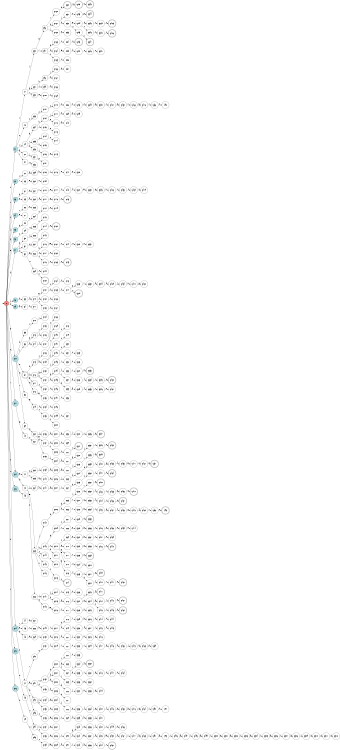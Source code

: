 digraph APTAALF {
__start0 [style = invis, shape = none, label = "", width = 0, height = 0];

rankdir=LR;
size="8,5";

s0 [style="filled", color="black", fillcolor="#ff817b" shape="circle", label="q0"];
s1 [style="filled", color="black", fillcolor="powderblue" shape="circle", label="q1"];
s2 [style="filled", color="black", fillcolor="powderblue" shape="circle", label="q2"];
s3 [style="filled", color="black", fillcolor="powderblue" shape="circle", label="q3"];
s4 [style="filled", color="black", fillcolor="powderblue" shape="circle", label="q4"];
s5 [style="filled", color="black", fillcolor="powderblue" shape="circle", label="q5"];
s6 [style="filled", color="black", fillcolor="powderblue" shape="circle", label="q6"];
s7 [style="filled", color="black", fillcolor="powderblue" shape="circle", label="q7"];
s8 [style="filled", color="black", fillcolor="powderblue" shape="circle", label="q8"];
s9 [style="filled", color="black", fillcolor="powderblue" shape="circle", label="q9"];
s10 [style="filled", color="black", fillcolor="powderblue" shape="circle", label="q10"];
s11 [style="filled", color="black", fillcolor="powderblue" shape="circle", label="q11"];
s12 [style="filled", color="black", fillcolor="powderblue" shape="circle", label="q12"];
s13 [style="filled", color="black", fillcolor="powderblue" shape="circle", label="q13"];
s14 [style="filled", color="black", fillcolor="powderblue" shape="circle", label="q14"];
s15 [style="filled", color="black", fillcolor="powderblue" shape="circle", label="q15"];
s16 [style="filled", color="black", fillcolor="powderblue" shape="circle", label="q16"];
s17 [style="filled", color="black", fillcolor="white" shape="circle", label="q17"];
s18 [style="filled", color="black", fillcolor="white" shape="circle", label="q18"];
s19 [style="filled", color="black", fillcolor="white" shape="circle", label="q19"];
s20 [style="filled", color="black", fillcolor="white" shape="circle", label="q20"];
s21 [style="filled", color="black", fillcolor="white" shape="circle", label="q21"];
s22 [style="filled", color="black", fillcolor="white" shape="circle", label="q22"];
s23 [style="filled", color="black", fillcolor="white" shape="circle", label="q23"];
s24 [style="filled", color="black", fillcolor="white" shape="circle", label="q24"];
s25 [style="filled", color="black", fillcolor="white" shape="circle", label="q25"];
s26 [style="filled", color="black", fillcolor="white" shape="circle", label="q26"];
s27 [style="filled", color="black", fillcolor="white" shape="circle", label="q27"];
s28 [style="filled", color="black", fillcolor="white" shape="circle", label="q28"];
s29 [style="filled", color="black", fillcolor="white" shape="circle", label="q29"];
s30 [style="filled", color="black", fillcolor="white" shape="circle", label="q30"];
s31 [style="filled", color="black", fillcolor="white" shape="circle", label="q31"];
s32 [style="filled", color="black", fillcolor="white" shape="circle", label="q32"];
s33 [style="filled", color="black", fillcolor="white" shape="circle", label="q33"];
s34 [style="filled", color="black", fillcolor="white" shape="circle", label="q34"];
s35 [style="filled", color="black", fillcolor="white" shape="circle", label="q35"];
s36 [style="filled", color="black", fillcolor="white" shape="circle", label="q36"];
s37 [style="rounded,filled", color="black", fillcolor="white" shape="doublecircle", label="q37"];
s38 [style="filled", color="black", fillcolor="white" shape="circle", label="q38"];
s39 [style="filled", color="black", fillcolor="white" shape="circle", label="q39"];
s40 [style="filled", color="black", fillcolor="white" shape="circle", label="q40"];
s41 [style="filled", color="black", fillcolor="white" shape="circle", label="q41"];
s42 [style="filled", color="black", fillcolor="white" shape="circle", label="q42"];
s43 [style="filled", color="black", fillcolor="white" shape="circle", label="q43"];
s44 [style="filled", color="black", fillcolor="white" shape="circle", label="q44"];
s45 [style="filled", color="black", fillcolor="white" shape="circle", label="q45"];
s46 [style="filled", color="black", fillcolor="white" shape="circle", label="q46"];
s47 [style="filled", color="black", fillcolor="white" shape="circle", label="q47"];
s48 [style="filled", color="black", fillcolor="white" shape="circle", label="q48"];
s49 [style="filled", color="black", fillcolor="white" shape="circle", label="q49"];
s50 [style="filled", color="black", fillcolor="white" shape="circle", label="q50"];
s51 [style="filled", color="black", fillcolor="white" shape="circle", label="q51"];
s52 [style="filled", color="black", fillcolor="white" shape="circle", label="q52"];
s53 [style="filled", color="black", fillcolor="white" shape="circle", label="q53"];
s54 [style="filled", color="black", fillcolor="white" shape="circle", label="q54"];
s55 [style="filled", color="black", fillcolor="white" shape="circle", label="q55"];
s56 [style="filled", color="black", fillcolor="white" shape="circle", label="q56"];
s57 [style="filled", color="black", fillcolor="white" shape="circle", label="q57"];
s58 [style="filled", color="black", fillcolor="white" shape="circle", label="q58"];
s59 [style="filled", color="black", fillcolor="white" shape="circle", label="q59"];
s60 [style="filled", color="black", fillcolor="white" shape="circle", label="q60"];
s61 [style="filled", color="black", fillcolor="white" shape="circle", label="q61"];
s62 [style="filled", color="black", fillcolor="white" shape="circle", label="q62"];
s63 [style="filled", color="black", fillcolor="white" shape="circle", label="q63"];
s64 [style="filled", color="black", fillcolor="white" shape="circle", label="q64"];
s65 [style="filled", color="black", fillcolor="white" shape="circle", label="q65"];
s66 [style="filled", color="black", fillcolor="white" shape="circle", label="q66"];
s67 [style="filled", color="black", fillcolor="white" shape="circle", label="q67"];
s68 [style="filled", color="black", fillcolor="white" shape="circle", label="q68"];
s69 [style="filled", color="black", fillcolor="white" shape="circle", label="q69"];
s70 [style="filled", color="black", fillcolor="white" shape="circle", label="q70"];
s71 [style="filled", color="black", fillcolor="white" shape="circle", label="q71"];
s72 [style="filled", color="black", fillcolor="white" shape="circle", label="q72"];
s73 [style="filled", color="black", fillcolor="white" shape="circle", label="q73"];
s74 [style="filled", color="black", fillcolor="white" shape="circle", label="q74"];
s75 [style="filled", color="black", fillcolor="white" shape="circle", label="q75"];
s76 [style="filled", color="black", fillcolor="white" shape="circle", label="q76"];
s77 [style="filled", color="black", fillcolor="white" shape="circle", label="q77"];
s78 [style="filled", color="black", fillcolor="white" shape="circle", label="q78"];
s79 [style="filled", color="black", fillcolor="white" shape="circle", label="q79"];
s80 [style="filled", color="black", fillcolor="white" shape="circle", label="q80"];
s81 [style="filled", color="black", fillcolor="white" shape="circle", label="q81"];
s82 [style="filled", color="black", fillcolor="white" shape="circle", label="q82"];
s83 [style="filled", color="black", fillcolor="white" shape="circle", label="q83"];
s84 [style="filled", color="black", fillcolor="white" shape="circle", label="q84"];
s85 [style="filled", color="black", fillcolor="white" shape="circle", label="q85"];
s86 [style="filled", color="black", fillcolor="white" shape="circle", label="q86"];
s87 [style="filled", color="black", fillcolor="white" shape="circle", label="q87"];
s88 [style="filled", color="black", fillcolor="white" shape="circle", label="q88"];
s89 [style="filled", color="black", fillcolor="white" shape="circle", label="q89"];
s90 [style="filled", color="black", fillcolor="white" shape="circle", label="q90"];
s91 [style="filled", color="black", fillcolor="white" shape="circle", label="q91"];
s92 [style="filled", color="black", fillcolor="white" shape="circle", label="q92"];
s93 [style="filled", color="black", fillcolor="white" shape="circle", label="q93"];
s94 [style="filled", color="black", fillcolor="white" shape="circle", label="q94"];
s95 [style="filled", color="black", fillcolor="white" shape="circle", label="q95"];
s96 [style="filled", color="black", fillcolor="white" shape="circle", label="q96"];
s97 [style="filled", color="black", fillcolor="white" shape="circle", label="q97"];
s98 [style="filled", color="black", fillcolor="white" shape="circle", label="q98"];
s99 [style="filled", color="black", fillcolor="white" shape="circle", label="q99"];
s100 [style="filled", color="black", fillcolor="white" shape="circle", label="q100"];
s101 [style="filled", color="black", fillcolor="white" shape="circle", label="q101"];
s102 [style="filled", color="black", fillcolor="white" shape="circle", label="q102"];
s103 [style="filled", color="black", fillcolor="white" shape="circle", label="q103"];
s104 [style="filled", color="black", fillcolor="white" shape="circle", label="q104"];
s105 [style="filled", color="black", fillcolor="white" shape="circle", label="q105"];
s106 [style="filled", color="black", fillcolor="white" shape="circle", label="q106"];
s107 [style="filled", color="black", fillcolor="white" shape="circle", label="q107"];
s108 [style="filled", color="black", fillcolor="white" shape="circle", label="q108"];
s109 [style="filled", color="black", fillcolor="white" shape="circle", label="q109"];
s110 [style="filled", color="black", fillcolor="white" shape="circle", label="q110"];
s111 [style="filled", color="black", fillcolor="white" shape="circle", label="q111"];
s112 [style="filled", color="black", fillcolor="white" shape="circle", label="q112"];
s113 [style="filled", color="black", fillcolor="white" shape="circle", label="q113"];
s114 [style="filled", color="black", fillcolor="white" shape="circle", label="q114"];
s115 [style="filled", color="black", fillcolor="white" shape="circle", label="q115"];
s116 [style="filled", color="black", fillcolor="white" shape="circle", label="q116"];
s117 [style="filled", color="black", fillcolor="white" shape="circle", label="q117"];
s118 [style="filled", color="black", fillcolor="white" shape="circle", label="q118"];
s119 [style="filled", color="black", fillcolor="white" shape="circle", label="q119"];
s120 [style="rounded,filled", color="black", fillcolor="white" shape="doublecircle", label="q120"];
s121 [style="filled", color="black", fillcolor="white" shape="circle", label="q121"];
s122 [style="filled", color="black", fillcolor="white" shape="circle", label="q122"];
s123 [style="filled", color="black", fillcolor="white" shape="circle", label="q123"];
s124 [style="filled", color="black", fillcolor="white" shape="circle", label="q124"];
s125 [style="filled", color="black", fillcolor="white" shape="circle", label="q125"];
s126 [style="filled", color="black", fillcolor="white" shape="circle", label="q126"];
s127 [style="filled", color="black", fillcolor="white" shape="circle", label="q127"];
s128 [style="filled", color="black", fillcolor="white" shape="circle", label="q128"];
s129 [style="filled", color="black", fillcolor="white" shape="circle", label="q129"];
s130 [style="filled", color="black", fillcolor="white" shape="circle", label="q130"];
s131 [style="filled", color="black", fillcolor="white" shape="circle", label="q131"];
s132 [style="filled", color="black", fillcolor="white" shape="circle", label="q132"];
s133 [style="filled", color="black", fillcolor="white" shape="circle", label="q133"];
s134 [style="filled", color="black", fillcolor="white" shape="circle", label="q134"];
s135 [style="filled", color="black", fillcolor="white" shape="circle", label="q135"];
s136 [style="filled", color="black", fillcolor="white" shape="circle", label="q136"];
s137 [style="filled", color="black", fillcolor="white" shape="circle", label="q137"];
s138 [style="filled", color="black", fillcolor="white" shape="circle", label="q138"];
s139 [style="filled", color="black", fillcolor="white" shape="circle", label="q139"];
s140 [style="filled", color="black", fillcolor="white" shape="circle", label="q140"];
s141 [style="filled", color="black", fillcolor="white" shape="circle", label="q141"];
s142 [style="filled", color="black", fillcolor="white" shape="circle", label="q142"];
s143 [style="filled", color="black", fillcolor="white" shape="circle", label="q143"];
s144 [style="filled", color="black", fillcolor="white" shape="circle", label="q144"];
s145 [style="filled", color="black", fillcolor="white" shape="circle", label="q145"];
s146 [style="filled", color="black", fillcolor="white" shape="circle", label="q146"];
s147 [style="filled", color="black", fillcolor="white" shape="circle", label="q147"];
s148 [style="filled", color="black", fillcolor="white" shape="circle", label="q148"];
s149 [style="filled", color="black", fillcolor="white" shape="circle", label="q149"];
s150 [style="filled", color="black", fillcolor="white" shape="circle", label="q150"];
s151 [style="filled", color="black", fillcolor="white" shape="circle", label="q151"];
s152 [style="filled", color="black", fillcolor="white" shape="circle", label="q152"];
s153 [style="filled", color="black", fillcolor="white" shape="circle", label="q153"];
s154 [style="filled", color="black", fillcolor="white" shape="circle", label="q154"];
s155 [style="filled", color="black", fillcolor="white" shape="circle", label="q155"];
s156 [style="filled", color="black", fillcolor="white" shape="circle", label="q156"];
s157 [style="filled", color="black", fillcolor="white" shape="circle", label="q157"];
s158 [style="filled", color="black", fillcolor="white" shape="circle", label="q158"];
s159 [style="filled", color="black", fillcolor="white" shape="circle", label="q159"];
s160 [style="filled", color="black", fillcolor="white" shape="circle", label="q160"];
s161 [style="filled", color="black", fillcolor="white" shape="circle", label="q161"];
s162 [style="filled", color="black", fillcolor="white" shape="circle", label="q162"];
s163 [style="filled", color="black", fillcolor="white" shape="circle", label="q163"];
s164 [style="filled", color="black", fillcolor="white" shape="circle", label="q164"];
s165 [style="filled", color="black", fillcolor="white" shape="circle", label="q165"];
s166 [style="filled", color="black", fillcolor="white" shape="circle", label="q166"];
s167 [style="filled", color="black", fillcolor="white" shape="circle", label="q167"];
s168 [style="filled", color="black", fillcolor="white" shape="circle", label="q168"];
s169 [style="filled", color="black", fillcolor="white" shape="circle", label="q169"];
s170 [style="filled", color="black", fillcolor="white" shape="circle", label="q170"];
s171 [style="filled", color="black", fillcolor="white" shape="circle", label="q171"];
s172 [style="filled", color="black", fillcolor="white" shape="circle", label="q172"];
s173 [style="filled", color="black", fillcolor="white" shape="circle", label="q173"];
s174 [style="filled", color="black", fillcolor="white" shape="circle", label="q174"];
s175 [style="filled", color="black", fillcolor="white" shape="circle", label="q175"];
s176 [style="filled", color="black", fillcolor="white" shape="circle", label="q176"];
s177 [style="filled", color="black", fillcolor="white" shape="circle", label="q177"];
s178 [style="filled", color="black", fillcolor="white" shape="circle", label="q178"];
s179 [style="filled", color="black", fillcolor="white" shape="circle", label="q179"];
s180 [style="rounded,filled", color="black", fillcolor="white" shape="doublecircle", label="q180"];
s181 [style="filled", color="black", fillcolor="white" shape="circle", label="q181"];
s182 [style="filled", color="black", fillcolor="white" shape="circle", label="q182"];
s183 [style="filled", color="black", fillcolor="white" shape="circle", label="q183"];
s184 [style="filled", color="black", fillcolor="white" shape="circle", label="q184"];
s185 [style="filled", color="black", fillcolor="white" shape="circle", label="q185"];
s186 [style="filled", color="black", fillcolor="white" shape="circle", label="q186"];
s187 [style="filled", color="black", fillcolor="white" shape="circle", label="q187"];
s188 [style="filled", color="black", fillcolor="white" shape="circle", label="q188"];
s189 [style="filled", color="black", fillcolor="white" shape="circle", label="q189"];
s190 [style="filled", color="black", fillcolor="white" shape="circle", label="q190"];
s191 [style="filled", color="black", fillcolor="white" shape="circle", label="q191"];
s192 [style="filled", color="black", fillcolor="white" shape="circle", label="q192"];
s193 [style="filled", color="black", fillcolor="white" shape="circle", label="q193"];
s194 [style="filled", color="black", fillcolor="white" shape="circle", label="q194"];
s195 [style="filled", color="black", fillcolor="white" shape="circle", label="q195"];
s196 [style="filled", color="black", fillcolor="white" shape="circle", label="q196"];
s197 [style="filled", color="black", fillcolor="white" shape="circle", label="q197"];
s198 [style="filled", color="black", fillcolor="white" shape="circle", label="q198"];
s199 [style="filled", color="black", fillcolor="white" shape="circle", label="q199"];
s200 [style="filled", color="black", fillcolor="white" shape="circle", label="q200"];
s201 [style="filled", color="black", fillcolor="white" shape="circle", label="q201"];
s202 [style="filled", color="black", fillcolor="white" shape="circle", label="q202"];
s203 [style="filled", color="black", fillcolor="white" shape="circle", label="q203"];
s204 [style="filled", color="black", fillcolor="white" shape="circle", label="q204"];
s205 [style="filled", color="black", fillcolor="white" shape="circle", label="q205"];
s206 [style="filled", color="black", fillcolor="white" shape="circle", label="q206"];
s207 [style="filled", color="black", fillcolor="white" shape="circle", label="q207"];
s208 [style="filled", color="black", fillcolor="white" shape="circle", label="q208"];
s209 [style="filled", color="black", fillcolor="white" shape="circle", label="q209"];
s210 [style="filled", color="black", fillcolor="white" shape="circle", label="q210"];
s211 [style="filled", color="black", fillcolor="white" shape="circle", label="q211"];
s212 [style="filled", color="black", fillcolor="white" shape="circle", label="q212"];
s213 [style="filled", color="black", fillcolor="white" shape="circle", label="q213"];
s214 [style="filled", color="black", fillcolor="white" shape="circle", label="q214"];
s215 [style="filled", color="black", fillcolor="white" shape="circle", label="q215"];
s216 [style="filled", color="black", fillcolor="white" shape="circle", label="q216"];
s217 [style="filled", color="black", fillcolor="white" shape="circle", label="q217"];
s218 [style="filled", color="black", fillcolor="white" shape="circle", label="q218"];
s219 [style="filled", color="black", fillcolor="white" shape="circle", label="q219"];
s220 [style="filled", color="black", fillcolor="white" shape="circle", label="q220"];
s221 [style="filled", color="black", fillcolor="white" shape="circle", label="q221"];
s222 [style="filled", color="black", fillcolor="white" shape="circle", label="q222"];
s223 [style="filled", color="black", fillcolor="white" shape="circle", label="q223"];
s224 [style="filled", color="black", fillcolor="white" shape="circle", label="q224"];
s225 [style="filled", color="black", fillcolor="white" shape="circle", label="q225"];
s226 [style="filled", color="black", fillcolor="white" shape="circle", label="q226"];
s227 [style="filled", color="black", fillcolor="white" shape="circle", label="q227"];
s228 [style="filled", color="black", fillcolor="white" shape="circle", label="q228"];
s229 [style="filled", color="black", fillcolor="white" shape="circle", label="q229"];
s230 [style="rounded,filled", color="black", fillcolor="white" shape="doublecircle", label="q230"];
s231 [style="filled", color="black", fillcolor="white" shape="circle", label="q231"];
s232 [style="filled", color="black", fillcolor="white" shape="circle", label="q232"];
s233 [style="filled", color="black", fillcolor="white" shape="circle", label="q233"];
s234 [style="filled", color="black", fillcolor="white" shape="circle", label="q234"];
s235 [style="filled", color="black", fillcolor="white" shape="circle", label="q235"];
s236 [style="filled", color="black", fillcolor="white" shape="circle", label="q236"];
s237 [style="filled", color="black", fillcolor="white" shape="circle", label="q237"];
s238 [style="filled", color="black", fillcolor="white" shape="circle", label="q238"];
s239 [style="filled", color="black", fillcolor="white" shape="circle", label="q239"];
s240 [style="filled", color="black", fillcolor="white" shape="circle", label="q240"];
s241 [style="filled", color="black", fillcolor="white" shape="circle", label="q241"];
s242 [style="filled", color="black", fillcolor="white" shape="circle", label="q242"];
s243 [style="rounded,filled", color="black", fillcolor="white" shape="doublecircle", label="q243"];
s244 [style="filled", color="black", fillcolor="white" shape="circle", label="q244"];
s245 [style="rounded,filled", color="black", fillcolor="white" shape="doublecircle", label="q245"];
s246 [style="filled", color="black", fillcolor="white" shape="circle", label="q246"];
s247 [style="filled", color="black", fillcolor="white" shape="circle", label="q247"];
s248 [style="filled", color="black", fillcolor="white" shape="circle", label="q248"];
s249 [style="filled", color="black", fillcolor="white" shape="circle", label="q249"];
s250 [style="filled", color="black", fillcolor="white" shape="circle", label="q250"];
s251 [style="filled", color="black", fillcolor="white" shape="circle", label="q251"];
s252 [style="filled", color="black", fillcolor="white" shape="circle", label="q252"];
s253 [style="filled", color="black", fillcolor="white" shape="circle", label="q253"];
s254 [style="filled", color="black", fillcolor="white" shape="circle", label="q254"];
s255 [style="filled", color="black", fillcolor="white" shape="circle", label="q255"];
s256 [style="filled", color="black", fillcolor="white" shape="circle", label="q256"];
s257 [style="filled", color="black", fillcolor="white" shape="circle", label="q257"];
s258 [style="filled", color="black", fillcolor="white" shape="circle", label="q258"];
s259 [style="filled", color="black", fillcolor="white" shape="circle", label="q259"];
s260 [style="filled", color="black", fillcolor="white" shape="circle", label="q260"];
s261 [style="filled", color="black", fillcolor="white" shape="circle", label="q261"];
s262 [style="filled", color="black", fillcolor="white" shape="circle", label="q262"];
s263 [style="filled", color="black", fillcolor="white" shape="circle", label="q263"];
s264 [style="filled", color="black", fillcolor="white" shape="circle", label="q264"];
s265 [style="filled", color="black", fillcolor="white" shape="circle", label="q265"];
s266 [style="filled", color="black", fillcolor="white" shape="circle", label="q266"];
s267 [style="filled", color="black", fillcolor="white" shape="circle", label="q267"];
s268 [style="filled", color="black", fillcolor="white" shape="circle", label="q268"];
s269 [style="filled", color="black", fillcolor="white" shape="circle", label="q269"];
s270 [style="filled", color="black", fillcolor="white" shape="circle", label="q270"];
s271 [style="filled", color="black", fillcolor="white" shape="circle", label="q271"];
s272 [style="filled", color="black", fillcolor="white" shape="circle", label="q272"];
s273 [style="filled", color="black", fillcolor="white" shape="circle", label="q273"];
s274 [style="rounded,filled", color="black", fillcolor="white" shape="doublecircle", label="q274"];
s275 [style="filled", color="black", fillcolor="white" shape="circle", label="q275"];
s276 [style="filled", color="black", fillcolor="white" shape="circle", label="q276"];
s277 [style="filled", color="black", fillcolor="white" shape="circle", label="q277"];
s278 [style="filled", color="black", fillcolor="white" shape="circle", label="q278"];
s279 [style="filled", color="black", fillcolor="white" shape="circle", label="q279"];
s280 [style="filled", color="black", fillcolor="white" shape="circle", label="q280"];
s281 [style="filled", color="black", fillcolor="white" shape="circle", label="q281"];
s282 [style="filled", color="black", fillcolor="white" shape="circle", label="q282"];
s283 [style="filled", color="black", fillcolor="white" shape="circle", label="q283"];
s284 [style="filled", color="black", fillcolor="white" shape="circle", label="q284"];
s285 [style="filled", color="black", fillcolor="white" shape="circle", label="q285"];
s286 [style="filled", color="black", fillcolor="white" shape="circle", label="q286"];
s287 [style="filled", color="black", fillcolor="white" shape="circle", label="q287"];
s288 [style="filled", color="black", fillcolor="white" shape="circle", label="q288"];
s289 [style="filled", color="black", fillcolor="white" shape="circle", label="q289"];
s290 [style="filled", color="black", fillcolor="white" shape="circle", label="q290"];
s291 [style="filled", color="black", fillcolor="white" shape="circle", label="q291"];
s292 [style="rounded,filled", color="black", fillcolor="white" shape="doublecircle", label="q292"];
s293 [style="filled", color="black", fillcolor="white" shape="circle", label="q293"];
s294 [style="filled", color="black", fillcolor="white" shape="circle", label="q294"];
s295 [style="filled", color="black", fillcolor="white" shape="circle", label="q295"];
s296 [style="rounded,filled", color="black", fillcolor="white" shape="doublecircle", label="q296"];
s297 [style="filled", color="black", fillcolor="white" shape="circle", label="q297"];
s298 [style="filled", color="black", fillcolor="white" shape="circle", label="q298"];
s299 [style="filled", color="black", fillcolor="white" shape="circle", label="q299"];
s300 [style="filled", color="black", fillcolor="white" shape="circle", label="q300"];
s301 [style="filled", color="black", fillcolor="white" shape="circle", label="q301"];
s302 [style="filled", color="black", fillcolor="white" shape="circle", label="q302"];
s303 [style="filled", color="black", fillcolor="white" shape="circle", label="q303"];
s304 [style="rounded,filled", color="black", fillcolor="white" shape="doublecircle", label="q304"];
s305 [style="filled", color="black", fillcolor="white" shape="circle", label="q305"];
s306 [style="filled", color="black", fillcolor="white" shape="circle", label="q306"];
s307 [style="filled", color="black", fillcolor="white" shape="circle", label="q307"];
s308 [style="filled", color="black", fillcolor="white" shape="circle", label="q308"];
s309 [style="filled", color="black", fillcolor="white" shape="circle", label="q309"];
s310 [style="filled", color="black", fillcolor="white" shape="circle", label="q310"];
s311 [style="rounded,filled", color="black", fillcolor="white" shape="doublecircle", label="q311"];
s312 [style="filled", color="black", fillcolor="white" shape="circle", label="q312"];
s313 [style="filled", color="black", fillcolor="white" shape="circle", label="q313"];
s314 [style="filled", color="black", fillcolor="white" shape="circle", label="q314"];
s315 [style="filled", color="black", fillcolor="white" shape="circle", label="q315"];
s316 [style="filled", color="black", fillcolor="white" shape="circle", label="q316"];
s317 [style="filled", color="black", fillcolor="white" shape="circle", label="q317"];
s318 [style="filled", color="black", fillcolor="white" shape="circle", label="q318"];
s319 [style="filled", color="black", fillcolor="white" shape="circle", label="q319"];
s320 [style="filled", color="black", fillcolor="white" shape="circle", label="q320"];
s321 [style="filled", color="black", fillcolor="white" shape="circle", label="q321"];
s322 [style="filled", color="black", fillcolor="white" shape="circle", label="q322"];
s323 [style="filled", color="black", fillcolor="white" shape="circle", label="q323"];
s324 [style="filled", color="black", fillcolor="white" shape="circle", label="q324"];
s325 [style="filled", color="black", fillcolor="white" shape="circle", label="q325"];
s326 [style="filled", color="black", fillcolor="white" shape="circle", label="q326"];
s327 [style="filled", color="black", fillcolor="white" shape="circle", label="q327"];
s328 [style="filled", color="black", fillcolor="white" shape="circle", label="q328"];
s329 [style="filled", color="black", fillcolor="white" shape="circle", label="q329"];
s330 [style="filled", color="black", fillcolor="white" shape="circle", label="q330"];
s331 [style="filled", color="black", fillcolor="white" shape="circle", label="q331"];
s332 [style="filled", color="black", fillcolor="white" shape="circle", label="q332"];
s333 [style="filled", color="black", fillcolor="white" shape="circle", label="q333"];
s334 [style="filled", color="black", fillcolor="white" shape="circle", label="q334"];
s335 [style="filled", color="black", fillcolor="white" shape="circle", label="q335"];
s336 [style="filled", color="black", fillcolor="white" shape="circle", label="q336"];
s337 [style="filled", color="black", fillcolor="white" shape="circle", label="q337"];
s338 [style="filled", color="black", fillcolor="white" shape="circle", label="q338"];
s339 [style="filled", color="black", fillcolor="white" shape="circle", label="q339"];
s340 [style="filled", color="black", fillcolor="white" shape="circle", label="q340"];
s341 [style="filled", color="black", fillcolor="white" shape="circle", label="q341"];
s342 [style="filled", color="black", fillcolor="white" shape="circle", label="q342"];
s343 [style="rounded,filled", color="black", fillcolor="white" shape="doublecircle", label="q343"];
s344 [style="rounded,filled", color="black", fillcolor="white" shape="doublecircle", label="q344"];
s345 [style="filled", color="black", fillcolor="white" shape="circle", label="q345"];
s346 [style="filled", color="black", fillcolor="white" shape="circle", label="q346"];
s347 [style="rounded,filled", color="black", fillcolor="white" shape="doublecircle", label="q347"];
s348 [style="filled", color="black", fillcolor="white" shape="circle", label="q348"];
s349 [style="filled", color="black", fillcolor="white" shape="circle", label="q349"];
s350 [style="filled", color="black", fillcolor="white" shape="circle", label="q350"];
s351 [style="filled", color="black", fillcolor="white" shape="circle", label="q351"];
s352 [style="filled", color="black", fillcolor="white" shape="circle", label="q352"];
s353 [style="rounded,filled", color="black", fillcolor="white" shape="doublecircle", label="q353"];
s354 [style="filled", color="black", fillcolor="white" shape="circle", label="q354"];
s355 [style="filled", color="black", fillcolor="white" shape="circle", label="q355"];
s356 [style="filled", color="black", fillcolor="white" shape="circle", label="q356"];
s357 [style="filled", color="black", fillcolor="white" shape="circle", label="q357"];
s358 [style="filled", color="black", fillcolor="white" shape="circle", label="q358"];
s359 [style="filled", color="black", fillcolor="white" shape="circle", label="q359"];
s360 [style="filled", color="black", fillcolor="white" shape="circle", label="q360"];
s361 [style="filled", color="black", fillcolor="white" shape="circle", label="q361"];
s362 [style="filled", color="black", fillcolor="white" shape="circle", label="q362"];
s363 [style="filled", color="black", fillcolor="white" shape="circle", label="q363"];
s364 [style="filled", color="black", fillcolor="white" shape="circle", label="q364"];
s365 [style="rounded,filled", color="black", fillcolor="white" shape="doublecircle", label="q365"];
s366 [style="filled", color="black", fillcolor="white" shape="circle", label="q366"];
s367 [style="filled", color="black", fillcolor="white" shape="circle", label="q367"];
s368 [style="filled", color="black", fillcolor="white" shape="circle", label="q368"];
s369 [style="rounded,filled", color="black", fillcolor="white" shape="doublecircle", label="q369"];
s370 [style="filled", color="black", fillcolor="white" shape="circle", label="q370"];
s371 [style="filled", color="black", fillcolor="white" shape="circle", label="q371"];
s372 [style="filled", color="black", fillcolor="white" shape="circle", label="q372"];
s373 [style="filled", color="black", fillcolor="white" shape="circle", label="q373"];
s374 [style="filled", color="black", fillcolor="white" shape="circle", label="q374"];
s375 [style="filled", color="black", fillcolor="white" shape="circle", label="q375"];
s376 [style="filled", color="black", fillcolor="white" shape="circle", label="q376"];
s377 [style="filled", color="black", fillcolor="white" shape="circle", label="q377"];
s378 [style="filled", color="black", fillcolor="white" shape="circle", label="q378"];
s379 [style="filled", color="black", fillcolor="white" shape="circle", label="q379"];
s380 [style="rounded,filled", color="black", fillcolor="white" shape="doublecircle", label="q380"];
s381 [style="filled", color="black", fillcolor="white" shape="circle", label="q381"];
s382 [style="filled", color="black", fillcolor="white" shape="circle", label="q382"];
s383 [style="filled", color="black", fillcolor="white" shape="circle", label="q383"];
s384 [style="filled", color="black", fillcolor="white" shape="circle", label="q384"];
s385 [style="filled", color="black", fillcolor="white" shape="circle", label="q385"];
s386 [style="filled", color="black", fillcolor="white" shape="circle", label="q386"];
s387 [style="filled", color="black", fillcolor="white" shape="circle", label="q387"];
s388 [style="filled", color="black", fillcolor="white" shape="circle", label="q388"];
s389 [style="filled", color="black", fillcolor="white" shape="circle", label="q389"];
s390 [style="filled", color="black", fillcolor="white" shape="circle", label="q390"];
s391 [style="filled", color="black", fillcolor="white" shape="circle", label="q391"];
s392 [style="filled", color="black", fillcolor="white" shape="circle", label="q392"];
s393 [style="filled", color="black", fillcolor="white" shape="circle", label="q393"];
s394 [style="filled", color="black", fillcolor="white" shape="circle", label="q394"];
s395 [style="filled", color="black", fillcolor="white" shape="circle", label="q395"];
s396 [style="filled", color="black", fillcolor="white" shape="circle", label="q396"];
s397 [style="rounded,filled", color="black", fillcolor="white" shape="doublecircle", label="q397"];
s398 [style="filled", color="black", fillcolor="white" shape="circle", label="q398"];
s399 [style="rounded,filled", color="black", fillcolor="white" shape="doublecircle", label="q399"];
s400 [style="filled", color="black", fillcolor="white" shape="circle", label="q400"];
s401 [style="filled", color="black", fillcolor="white" shape="circle", label="q401"];
s402 [style="rounded,filled", color="black", fillcolor="white" shape="doublecircle", label="q402"];
s403 [style="filled", color="black", fillcolor="white" shape="circle", label="q403"];
s404 [style="filled", color="black", fillcolor="white" shape="circle", label="q404"];
s405 [style="filled", color="black", fillcolor="white" shape="circle", label="q405"];
s406 [style="filled", color="black", fillcolor="white" shape="circle", label="q406"];
s407 [style="filled", color="black", fillcolor="white" shape="circle", label="q407"];
s408 [style="filled", color="black", fillcolor="white" shape="circle", label="q408"];
s409 [style="rounded,filled", color="black", fillcolor="white" shape="doublecircle", label="q409"];
s410 [style="filled", color="black", fillcolor="white" shape="circle", label="q410"];
s411 [style="rounded,filled", color="black", fillcolor="white" shape="doublecircle", label="q411"];
s412 [style="filled", color="black", fillcolor="white" shape="circle", label="q412"];
s413 [style="filled", color="black", fillcolor="white" shape="circle", label="q413"];
s414 [style="filled", color="black", fillcolor="white" shape="circle", label="q414"];
s415 [style="filled", color="black", fillcolor="white" shape="circle", label="q415"];
s416 [style="filled", color="black", fillcolor="white" shape="circle", label="q416"];
s417 [style="filled", color="black", fillcolor="white" shape="circle", label="q417"];
s418 [style="filled", color="black", fillcolor="white" shape="circle", label="q418"];
s419 [style="filled", color="black", fillcolor="white" shape="circle", label="q419"];
s420 [style="filled", color="black", fillcolor="white" shape="circle", label="q420"];
s421 [style="filled", color="black", fillcolor="white" shape="circle", label="q421"];
s422 [style="filled", color="black", fillcolor="white" shape="circle", label="q422"];
s423 [style="filled", color="black", fillcolor="white" shape="circle", label="q423"];
s424 [style="filled", color="black", fillcolor="white" shape="circle", label="q424"];
s425 [style="rounded,filled", color="black", fillcolor="white" shape="doublecircle", label="q425"];
s426 [style="rounded,filled", color="black", fillcolor="white" shape="doublecircle", label="q426"];
s427 [style="filled", color="black", fillcolor="white" shape="circle", label="q427"];
s428 [style="filled", color="black", fillcolor="white" shape="circle", label="q428"];
s429 [style="filled", color="black", fillcolor="white" shape="circle", label="q429"];
s430 [style="rounded,filled", color="black", fillcolor="white" shape="doublecircle", label="q430"];
s431 [style="filled", color="black", fillcolor="white" shape="circle", label="q431"];
s432 [style="rounded,filled", color="black", fillcolor="white" shape="doublecircle", label="q432"];
s433 [style="filled", color="black", fillcolor="white" shape="circle", label="q433"];
s434 [style="rounded,filled", color="black", fillcolor="white" shape="doublecircle", label="q434"];
s435 [style="filled", color="black", fillcolor="white" shape="circle", label="q435"];
s436 [style="filled", color="black", fillcolor="white" shape="circle", label="q436"];
s437 [style="filled", color="black", fillcolor="white" shape="circle", label="q437"];
s438 [style="filled", color="black", fillcolor="white" shape="circle", label="q438"];
s439 [style="filled", color="black", fillcolor="white" shape="circle", label="q439"];
s440 [style="rounded,filled", color="black", fillcolor="white" shape="doublecircle", label="q440"];
s441 [style="filled", color="black", fillcolor="white" shape="circle", label="q441"];
s442 [style="filled", color="black", fillcolor="white" shape="circle", label="q442"];
s443 [style="filled", color="black", fillcolor="white" shape="circle", label="q443"];
s444 [style="filled", color="black", fillcolor="white" shape="circle", label="q444"];
s445 [style="filled", color="black", fillcolor="white" shape="circle", label="q445"];
s446 [style="filled", color="black", fillcolor="white" shape="circle", label="q446"];
s447 [style="filled", color="black", fillcolor="white" shape="circle", label="q447"];
s448 [style="filled", color="black", fillcolor="white" shape="circle", label="q448"];
s449 [style="filled", color="black", fillcolor="white" shape="circle", label="q449"];
s450 [style="filled", color="black", fillcolor="white" shape="circle", label="q450"];
s451 [style="rounded,filled", color="black", fillcolor="white" shape="doublecircle", label="q451"];
s452 [style="filled", color="black", fillcolor="white" shape="circle", label="q452"];
s453 [style="filled", color="black", fillcolor="white" shape="circle", label="q453"];
s454 [style="filled", color="black", fillcolor="white" shape="circle", label="q454"];
s455 [style="filled", color="black", fillcolor="white" shape="circle", label="q455"];
s456 [style="filled", color="black", fillcolor="white" shape="circle", label="q456"];
s457 [style="rounded,filled", color="black", fillcolor="white" shape="doublecircle", label="q457"];
s458 [style="filled", color="black", fillcolor="white" shape="circle", label="q458"];
s459 [style="filled", color="black", fillcolor="white" shape="circle", label="q459"];
s460 [style="rounded,filled", color="black", fillcolor="white" shape="doublecircle", label="q460"];
s461 [style="rounded,filled", color="black", fillcolor="white" shape="doublecircle", label="q461"];
s462 [style="rounded,filled", color="black", fillcolor="white" shape="doublecircle", label="q462"];
s463 [style="filled", color="black", fillcolor="white" shape="circle", label="q463"];
s464 [style="filled", color="black", fillcolor="white" shape="circle", label="q464"];
s465 [style="filled", color="black", fillcolor="white" shape="circle", label="q465"];
s466 [style="filled", color="black", fillcolor="white" shape="circle", label="q466"];
s467 [style="filled", color="black", fillcolor="white" shape="circle", label="q467"];
s468 [style="filled", color="black", fillcolor="white" shape="circle", label="q468"];
s469 [style="filled", color="black", fillcolor="white" shape="circle", label="q469"];
s470 [style="filled", color="black", fillcolor="white" shape="circle", label="q470"];
s471 [style="filled", color="black", fillcolor="white" shape="circle", label="q471"];
s472 [style="rounded,filled", color="black", fillcolor="white" shape="doublecircle", label="q472"];
s473 [style="filled", color="black", fillcolor="white" shape="circle", label="q473"];
s474 [style="filled", color="black", fillcolor="white" shape="circle", label="q474"];
s475 [style="filled", color="black", fillcolor="white" shape="circle", label="q475"];
s476 [style="filled", color="black", fillcolor="white" shape="circle", label="q476"];
s477 [style="filled", color="black", fillcolor="white" shape="circle", label="q477"];
s478 [style="filled", color="black", fillcolor="white" shape="circle", label="q478"];
s479 [style="filled", color="black", fillcolor="white" shape="circle", label="q479"];
s480 [style="filled", color="black", fillcolor="white" shape="circle", label="q480"];
s481 [style="filled", color="black", fillcolor="white" shape="circle", label="q481"];
s482 [style="filled", color="black", fillcolor="white" shape="circle", label="q482"];
s483 [style="filled", color="black", fillcolor="white" shape="circle", label="q483"];
s484 [style="filled", color="black", fillcolor="white" shape="circle", label="q484"];
s485 [style="filled", color="black", fillcolor="white" shape="circle", label="q485"];
s486 [style="filled", color="black", fillcolor="white" shape="circle", label="q486"];
s487 [style="rounded,filled", color="black", fillcolor="white" shape="doublecircle", label="q487"];
s488 [style="filled", color="black", fillcolor="white" shape="circle", label="q488"];
s489 [style="filled", color="black", fillcolor="white" shape="circle", label="q489"];
s490 [style="filled", color="black", fillcolor="white" shape="circle", label="q490"];
s491 [style="filled", color="black", fillcolor="white" shape="circle", label="q491"];
s492 [style="filled", color="black", fillcolor="white" shape="circle", label="q492"];
s493 [style="rounded,filled", color="black", fillcolor="white" shape="doublecircle", label="q493"];
s494 [style="filled", color="black", fillcolor="white" shape="circle", label="q494"];
s495 [style="filled", color="black", fillcolor="white" shape="circle", label="q495"];
s496 [style="filled", color="black", fillcolor="white" shape="circle", label="q496"];
s497 [style="filled", color="black", fillcolor="white" shape="circle", label="q497"];
s498 [style="filled", color="black", fillcolor="white" shape="circle", label="q498"];
s499 [style="filled", color="black", fillcolor="white" shape="circle", label="q499"];
s500 [style="filled", color="black", fillcolor="white" shape="circle", label="q500"];
s501 [style="filled", color="black", fillcolor="white" shape="circle", label="q501"];
s502 [style="filled", color="black", fillcolor="white" shape="circle", label="q502"];
s503 [style="filled", color="black", fillcolor="white" shape="circle", label="q503"];
s504 [style="filled", color="black", fillcolor="white" shape="circle", label="q504"];
s505 [style="filled", color="black", fillcolor="white" shape="circle", label="q505"];
s506 [style="filled", color="black", fillcolor="white" shape="circle", label="q506"];
s507 [style="filled", color="black", fillcolor="white" shape="circle", label="q507"];
s508 [style="filled", color="black", fillcolor="white" shape="circle", label="q508"];
s509 [style="filled", color="black", fillcolor="white" shape="circle", label="q509"];
s510 [style="filled", color="black", fillcolor="white" shape="circle", label="q510"];
s511 [style="filled", color="black", fillcolor="white" shape="circle", label="q511"];
s512 [style="filled", color="black", fillcolor="white" shape="circle", label="q512"];
subgraph cluster_main { 
	graph [pad=".75", ranksep="0.15", nodesep="0.15"];
	 style=invis; 
	__start0 -> s0 [penwidth=2];
}
s0 -> s1 [label="0"];
s0 -> s2 [label="1"];
s0 -> s3 [label="2"];
s0 -> s4 [label="4"];
s0 -> s5 [label="6"];
s0 -> s6 [label="e"];
s0 -> s7 [label="h"];
s0 -> s8 [label="j"];
s0 -> s9 [label="n"];
s0 -> s10 [label="p"];
s0 -> s11 [label="q"];
s0 -> s12 [label="r"];
s0 -> s13 [label="s"];
s0 -> s14 [label="u"];
s0 -> s15 [label="x"];
s0 -> s16 [label="z"];
s1 -> s17 [label="1"];
s1 -> s18 [label="2"];
s1 -> s19 [label="4"];
s1 -> s20 [label="5"];
s1 -> s21 [label="7"];
s2 -> s22 [label="4"];
s2 -> s23 [label="7"];
s3 -> s24 [label="3"];
s3 -> s25 [label="8"];
s4 -> s26 [label="1"];
s4 -> s27 [label="e"];
s5 -> s28 [label="3"];
s6 -> s29 [label="s"];
s7 -> s30 [label="5"];
s7 -> s31 [label="j"];
s7 -> s32 [label="k"];
s8 -> s33 [label="h"];
s9 -> s34 [label="5"];
s10 -> s35 [label="h"];
s10 -> s36 [label="j"];
s10 -> s37 [label="n"];
s10 -> s38 [label="q"];
s10 -> s39 [label="r"];
s11 -> s40 [label="m"];
s12 -> s41 [label="p"];
s12 -> s42 [label="q"];
s13 -> s43 [label="u"];
s14 -> s44 [label="7"];
s14 -> s45 [label="e"];
s14 -> s46 [label="g"];
s14 -> s47 [label="s"];
s15 -> s48 [label="w"];
s16 -> s49 [label="x"];
s17 -> s50 [label="4"];
s17 -> s51 [label="5"];
s17 -> s52 [label="7"];
s18 -> s53 [label="0"];
s19 -> s54 [label="5"];
s19 -> s55 [label="7"];
s19 -> s56 [label="h"];
s20 -> s57 [label="j"];
s21 -> s58 [label="s"];
s22 -> s59 [label="5"];
s23 -> s60 [label="e"];
s24 -> s61 [label="6"];
s25 -> s62 [label="9"];
s26 -> s63 [label="0"];
s28 -> s64 [label="2"];
s29 -> s65 [label="t"];
s30 -> s66 [label="4"];
s31 -> s67 [label="n"];
s32 -> s68 [label="m"];
s32 -> s69 [label="s"];
s33 -> s70 [label="k"];
s34 -> s71 [label="0"];
s35 -> s72 [label="4"];
s36 -> s73 [label="5"];
s36 -> s74 [label="h"];
s37 -> s75 [label="h"];
s37 -> s76 [label="j"];
s37 -> s77 [label="m"];
s37 -> s78 [label="q"];
s38 -> s79 [label="m"];
s39 -> s80 [label="q"];
s40 -> s81 [label="u"];
s41 -> s82 [label="n"];
s41 -> s83 [label="r"];
s42 -> s84 [label="j"];
s42 -> s85 [label="m"];
s42 -> s86 [label="n"];
s44 -> s87 [label="6"];
s45 -> s88 [label="7"];
s46 -> s89 [label="e"];
s47 -> s90 [label="7"];
s47 -> s91 [label="e"];
s47 -> s92 [label="k"];
s47 -> s93 [label="u"];
s48 -> s94 [label="t"];
s49 -> s95 [label="w"];
s50 -> s96 [label="5"];
s50 -> s97 [label="7"];
s51 -> s98 [label="h"];
s51 -> s99 [label="j"];
s52 -> s100 [label="e"];
s53 -> s101 [label="2"];
s54 -> s102 [label="h"];
s54 -> s103 [label="j"];
s55 -> s104 [label="s"];
s55 -> s105 [label="u"];
s56 -> s106 [label="j"];
s57 -> s107 [label="p"];
s59 -> s108 [label="h"];
s60 -> s109 [label="u"];
s61 -> s110 [label="7"];
s62 -> s111 [label="f"];
s64 -> s112 [label="0"];
s65 -> s113 [label="w"];
s66 -> s114 [label="1"];
s67 -> s115 [label="p"];
s68 -> s116 [label="k"];
s68 -> s117 [label="s"];
s68 -> s118 [label="t"];
s69 -> s119 [label="t"];
s69 -> s120 [label="u"];
s70 -> s121 [label="m"];
s70 -> s122 [label="s"];
s70 -> s123 [label="t"];
s72 -> s124 [label="1"];
s73 -> s125 [label="1"];
s73 -> s126 [label="4"];
s74 -> s127 [label="4"];
s75 -> s128 [label="4"];
s75 -> s129 [label="5"];
s76 -> s130 [label="5"];
s76 -> s131 [label="h"];
s77 -> s132 [label="s"];
s78 -> s133 [label="m"];
s79 -> s134 [label="s"];
s79 -> s135 [label="t"];
s80 -> s136 [label="j"];
s80 -> s137 [label="m"];
s80 -> s138 [label="n"];
s82 -> s139 [label="j"];
s83 -> s140 [label="q"];
s84 -> s141 [label="h"];
s85 -> s142 [label="j"];
s85 -> s143 [label="k"];
s85 -> s144 [label="s"];
s85 -> s145 [label="t"];
s85 -> s146 [label="u"];
s86 -> s147 [label="j"];
s86 -> s148 [label="q"];
s88 -> s149 [label="k"];
s89 -> s150 [label="7"];
s90 -> s151 [label="6"];
s91 -> s152 [label="7"];
s91 -> s153 [label="d"];
s92 -> s154 [label="7"];
s92 -> s155 [label="h"];
s93 -> s156 [label="s"];
s94 -> s157 [label="7"];
s94 -> s158 [label="s"];
s95 -> s159 [label="t"];
s96 -> s160 [label="7"];
s96 -> s161 [label="h"];
s96 -> s162 [label="j"];
s97 -> s163 [label="e"];
s97 -> s164 [label="k"];
s97 -> s165 [label="s"];
s98 -> s166 [label="j"];
s98 -> s167 [label="n"];
s99 -> s168 [label="n"];
s100 -> s169 [label="u"];
s101 -> s170 [label="0"];
s102 -> s171 [label="j"];
s102 -> s172 [label="n"];
s103 -> s173 [label="n"];
s104 -> s174 [label="u"];
s106 -> s175 [label="p"];
s108 -> s176 [label="j"];
s110 -> s177 [label="e"];
s111 -> s178 [label="g"];
s112 -> s179 [label="2"];
s114 -> s180 [label="0"];
s116 -> s181 [label="m"];
s117 -> s182 [label="u"];
s118 -> s183 [label="s"];
s121 -> s184 [label="s"];
s121 -> s185 [label="t"];
s122 -> s186 [label="u"];
s123 -> s187 [label="u"];
s127 -> s188 [label="0"];
s127 -> s189 [label="1"];
s128 -> s190 [label="1"];
s129 -> s191 [label="1"];
s129 -> s192 [label="4"];
s130 -> s193 [label="4"];
s131 -> s194 [label="5"];
s131 -> s195 [label="k"];
s132 -> s196 [label="u"];
s133 -> s197 [label="s"];
s134 -> s198 [label="u"];
s135 -> s199 [label="s"];
s135 -> s200 [label="u"];
s136 -> s201 [label="h"];
s137 -> s202 [label="s"];
s137 -> s203 [label="t"];
s138 -> s204 [label="j"];
s139 -> s205 [label="h"];
s140 -> s206 [label="n"];
s141 -> s207 [label="5"];
s142 -> s208 [label="h"];
s143 -> s209 [label="5"];
s143 -> s210 [label="7"];
s143 -> s211 [label="h"];
s144 -> s212 [label="u"];
s145 -> s213 [label="s"];
s147 -> s214 [label="4"];
s147 -> s215 [label="h"];
s148 -> s216 [label="m"];
s149 -> s217 [label="7"];
s150 -> s218 [label="k"];
s151 -> s219 [label="4"];
s152 -> s220 [label="6"];
s152 -> s221 [label="h"];
s152 -> s222 [label="k"];
s153 -> s223 [label="9"];
s154 -> s224 [label="6"];
s155 -> s225 [label="n"];
s156 -> s226 [label="e"];
s157 -> s227 [label="6"];
s158 -> s228 [label="e"];
s159 -> s229 [label="m"];
s160 -> s230 [label="e"];
s161 -> s231 [label="j"];
s161 -> s232 [label="k"];
s162 -> s233 [label="p"];
s163 -> s234 [label="s"];
s164 -> s235 [label="m"];
s165 -> s236 [label="u"];
s166 -> s237 [label="p"];
s170 -> s238 [label="2"];
s171 -> s239 [label="n"];
s172 -> s240 [label="p"];
s176 -> s241 [label="n"];
s177 -> s242 [label="s"];
s178 -> s243 [label="u"];
s181 -> s244 [label="t"];
s183 -> s245 [label="u"];
s184 -> s246 [label="u"];
s185 -> s247 [label="s"];
s190 -> s248 [label="0"];
s191 -> s249 [label="0"];
s192 -> s250 [label="0"];
s192 -> s251 [label="1"];
s193 -> s252 [label="1"];
s194 -> s253 [label="4"];
s194 -> s254 [label="7"];
s195 -> s255 [label="h"];
s197 -> s256 [label="u"];
s199 -> s257 [label="u"];
s201 -> s258 [label="5"];
s202 -> s259 [label="u"];
s203 -> s260 [label="s"];
s204 -> s261 [label="h"];
s205 -> s262 [label="5"];
s206 -> s263 [label="j"];
s207 -> s264 [label="7"];
s208 -> s265 [label="5"];
s208 -> s266 [label="k"];
s209 -> s267 [label="4"];
s209 -> s268 [label="7"];
s210 -> s269 [label="4"];
s210 -> s270 [label="5"];
s210 -> s271 [label="6"];
s210 -> s272 [label="e"];
s211 -> s273 [label="5"];
s213 -> s274 [label="u"];
s214 -> s275 [label="1"];
s215 -> s276 [label="5"];
s216 -> s277 [label="t"];
s217 -> s278 [label="6"];
s217 -> s279 [label="k"];
s218 -> s280 [label="h"];
s219 -> s281 [label="1"];
s220 -> s282 [label="1"];
s220 -> s283 [label="3"];
s220 -> s284 [label="4"];
s221 -> s285 [label="j"];
s222 -> s286 [label="h"];
s223 -> s287 [label="8"];
s224 -> s288 [label="4"];
s226 -> s289 [label="7"];
s228 -> s290 [label="7"];
s229 -> s291 [label="k"];
s230 -> s292 [label="s"];
s231 -> s293 [label="n"];
s232 -> s294 [label="m"];
s232 -> s295 [label="s"];
s234 -> s296 [label="u"];
s235 -> s297 [label="k"];
s238 -> s298 [label="0"];
s239 -> s299 [label="p"];
s241 -> s300 [label="p"];
s242 -> s301 [label="k"];
s244 -> s302 [label="s"];
s247 -> s303 [label="e"];
s247 -> s304 [label="u"];
s251 -> s305 [label="0"];
s252 -> s306 [label="0"];
s253 -> s307 [label="1"];
s254 -> s308 [label="5"];
s255 -> s309 [label="5"];
s258 -> s310 [label="4"];
s260 -> s311 [label="u"];
s261 -> s312 [label="5"];
s262 -> s313 [label="4"];
s263 -> s314 [label="h"];
s264 -> s315 [label="6"];
s265 -> s316 [label="4"];
s265 -> s317 [label="7"];
s266 -> s318 [label="7"];
s267 -> s319 [label="1"];
s268 -> s320 [label="6"];
s269 -> s321 [label="6"];
s270 -> s322 [label="7"];
s271 -> s323 [label="1"];
s272 -> s324 [label="s"];
s273 -> s325 [label="4"];
s275 -> s326 [label="0"];
s276 -> s327 [label="4"];
s277 -> s328 [label="s"];
s278 -> s329 [label="1"];
s279 -> s330 [label="s"];
s280 -> s331 [label="j"];
s281 -> s332 [label="0"];
s282 -> s333 [label="0"];
s284 -> s334 [label="1"];
s284 -> s335 [label="3"];
s285 -> s336 [label="n"];
s286 -> s337 [label="j"];
s288 -> s338 [label="6"];
s289 -> s339 [label="k"];
s290 -> s340 [label="5"];
s290 -> s341 [label="k"];
s291 -> s342 [label="7"];
s292 -> s343 [label="u"];
s293 -> s344 [label="p"];
s294 -> s345 [label="k"];
s294 -> s346 [label="t"];
s295 -> s347 [label="u"];
s297 -> s348 [label="s"];
s298 -> s349 [label="2"];
s301 -> s350 [label="m"];
s302 -> s351 [label="u"];
s303 -> s352 [label="7"];
s307 -> s353 [label="0"];
s308 -> s354 [label="4"];
s309 -> s355 [label="4"];
s310 -> s356 [label="1"];
s312 -> s357 [label="4"];
s313 -> s358 [label="1"];
s314 -> s359 [label="k"];
s315 -> s360 [label="4"];
s316 -> s361 [label="1"];
s316 -> s362 [label="6"];
s317 -> s363 [label="6"];
s318 -> s364 [label="5"];
s319 -> s365 [label="0"];
s320 -> s366 [label="3"];
s321 -> s367 [label="3"];
s322 -> s368 [label="6"];
s323 -> s369 [label="0"];
s324 -> s370 [label="u"];
s325 -> s371 [label="1"];
s325 -> s372 [label="6"];
s327 -> s373 [label="1"];
s327 -> s374 [label="6"];
s328 -> s375 [label="u"];
s329 -> s376 [label="3"];
s330 -> s377 [label="k"];
s331 -> s378 [label="n"];
s332 -> s379 [label="1"];
s334 -> s380 [label="0"];
s335 -> s381 [label="1"];
s336 -> s382 [label="p"];
s337 -> s383 [label="n"];
s338 -> s384 [label="4"];
s339 -> s385 [label="h"];
s340 -> s386 [label="6"];
s341 -> s387 [label="m"];
s342 -> s388 [label="5"];
s345 -> s389 [label="s"];
s346 -> s390 [label="s"];
s348 -> s391 [label="u"];
s349 -> s392 [label="3"];
s350 -> s393 [label="q"];
s352 -> s394 [label="k"];
s354 -> s395 [label="1"];
s355 -> s396 [label="1"];
s356 -> s397 [label="0"];
s357 -> s398 [label="1"];
s358 -> s399 [label="0"];
s359 -> s400 [label="7"];
s360 -> s401 [label="1"];
s361 -> s402 [label="0"];
s362 -> s403 [label="4"];
s363 -> s404 [label="4"];
s364 -> s405 [label="7"];
s366 -> s406 [label="1"];
s367 -> s407 [label="1"];
s368 -> s408 [label="1"];
s371 -> s409 [label="0"];
s372 -> s410 [label="4"];
s373 -> s411 [label="0"];
s374 -> s412 [label="3"];
s374 -> s413 [label="4"];
s376 -> s414 [label="2"];
s377 -> s415 [label="7"];
s378 -> s416 [label="p"];
s379 -> s417 [label="4"];
s381 -> s418 [label="3"];
s383 -> s419 [label="p"];
s384 -> s420 [label="6"];
s385 -> s421 [label="j"];
s386 -> s422 [label="4"];
s387 -> s423 [label="k"];
s388 -> s424 [label="4"];
s389 -> s425 [label="u"];
s390 -> s426 [label="u"];
s392 -> s427 [label="1"];
s393 -> s428 [label="w"];
s394 -> s429 [label="h"];
s395 -> s430 [label="0"];
s396 -> s431 [label="0"];
s398 -> s432 [label="0"];
s400 -> s433 [label="5"];
s401 -> s434 [label="0"];
s403 -> s435 [label="1"];
s404 -> s436 [label="1"];
s405 -> s437 [label="5"];
s406 -> s438 [label="3"];
s407 -> s439 [label="0"];
s408 -> s440 [label="0"];
s410 -> s441 [label="1"];
s412 -> s442 [label="1"];
s413 -> s443 [label="1"];
s414 -> s444 [label="0"];
s415 -> s445 [label="k"];
s417 -> s446 [label="5"];
s418 -> s447 [label="2"];
s420 -> s448 [label="4"];
s422 -> s449 [label="1"];
s423 -> s450 [label="m"];
s424 -> s451 [label="1"];
s427 -> s452 [label="3"];
s428 -> s453 [label="t"];
s429 -> s454 [label="j"];
s433 -> s455 [label="4"];
s435 -> s456 [label="3"];
s436 -> s457 [label="0"];
s437 -> s458 [label="4"];
s438 -> s459 [label="2"];
s441 -> s460 [label="0"];
s442 -> s461 [label="0"];
s443 -> s462 [label="0"];
s446 -> s463 [label="h"];
s447 -> s464 [label="0"];
s448 -> s465 [label="6"];
s449 -> s466 [label="0"];
s450 -> s467 [label="k"];
s452 -> s468 [label="1"];
s453 -> s469 [label="s"];
s454 -> s470 [label="n"];
s455 -> s471 [label="3"];
s456 -> s472 [label="0"];
s458 -> s473 [label="6"];
s459 -> s474 [label="0"];
s463 -> s475 [label="j"];
s465 -> s476 [label="3"];
s467 -> s477 [label="7"];
s468 -> s478 [label="3"];
s469 -> s479 [label="u"];
s470 -> s480 [label="p"];
s471 -> s481 [label="1"];
s473 -> s482 [label="4"];
s475 -> s483 [label="n"];
s476 -> s484 [label="6"];
s477 -> s485 [label="k"];
s478 -> s486 [label="1"];
s481 -> s487 [label="0"];
s482 -> s488 [label="1"];
s483 -> s489 [label="p"];
s484 -> s490 [label="1"];
s485 -> s491 [label="7"];
s486 -> s492 [label="0"];
s488 -> s493 [label="0"];
s490 -> s494 [label="0"];
s491 -> s495 [label="5"];
s495 -> s496 [label="7"];
s496 -> s497 [label="5"];
s497 -> s498 [label="7"];
s498 -> s499 [label="5"];
s499 -> s500 [label="7"];
s500 -> s501 [label="6"];
s501 -> s502 [label="3"];
s502 -> s503 [label="1"];
s503 -> s504 [label="3"];
s504 -> s505 [label="1"];
s505 -> s506 [label="3"];
s506 -> s507 [label="1"];
s507 -> s508 [label="3"];
s508 -> s509 [label="1"];
s509 -> s510 [label="0"];
s510 -> s511 [label="2"];
s511 -> s512 [label="0"];

}